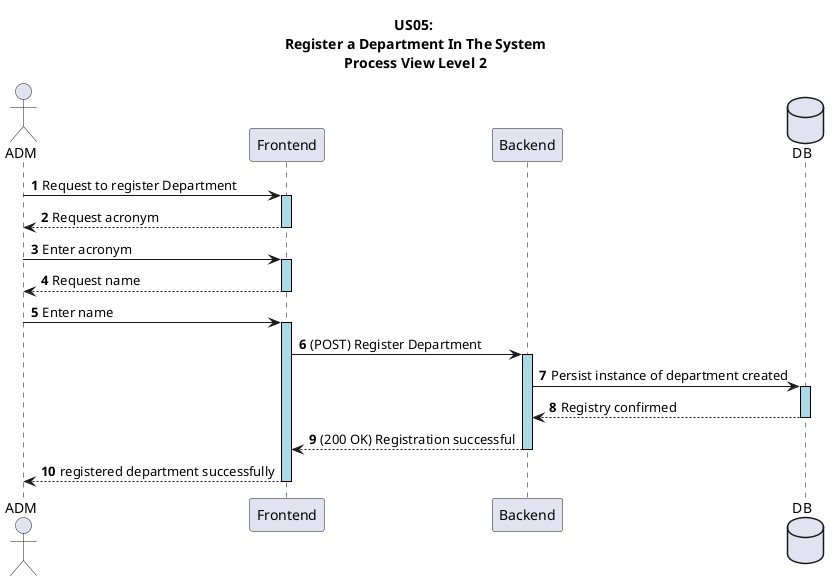 @startuml
autonumber

skinparam sequence {
   LifelineBorderColor black
   LifelineBackgroundColor LightBlue
 }

title US05:\n Register a Department In The System\n Process View Level 2
actor ADM
participant "Frontend" as FE
participant "Backend" as BE
database DB

ADM -> FE ++: Request to register Department
FE --> ADM --: Request acronym
ADM -> FE ++: Enter acronym
FE --> ADM --: Request name
ADM -> FE ++: Enter name

FE -> BE ++: (POST) Register Department
BE -> DB ++: Persist instance of department created
DB --> BE --: Registry confirmed
BE --> FE --: (200 OK) Registration successful
FE --> ADM --: registered department successfully

@enduml
